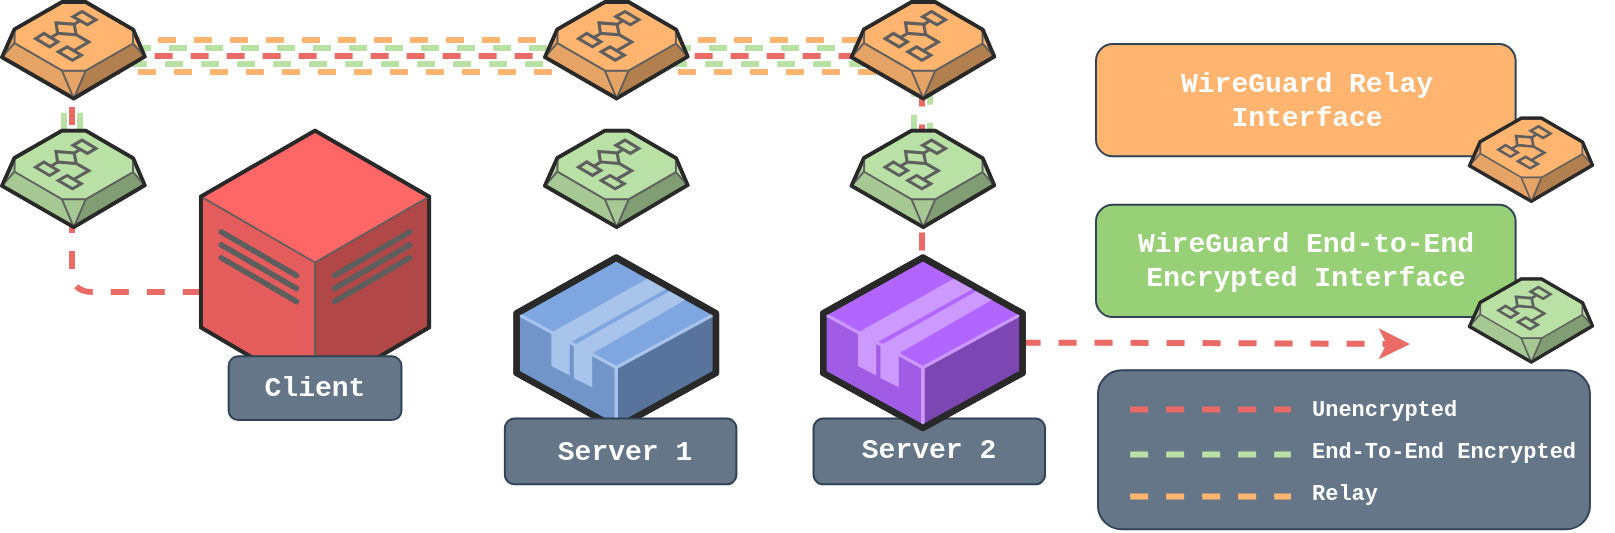 <mxfile version="21.1.2" type="device">
  <diagram id="e3q73qmI6FWCRJhKJi0n" name="Page-1">
    <mxGraphModel dx="1242" dy="854" grid="1" gridSize="10" guides="1" tooltips="1" connect="1" arrows="1" fold="1" page="1" pageScale="1" pageWidth="850" pageHeight="1100" math="0" shadow="0">
      <root>
        <UserObject label="" animation="# show everything&#xa;show VQUGQQ_OnS2NU-rycE4X-38 fade&#xa;show VQUGQQ_OnS2NU-rycE4X-29 fade&#xa;show VQUGQQ_OnS2NU-rycE4X-78 fade&#xa;show VQUGQQ_OnS2NU-rycE4X-23 fade&#xa;show VQUGQQ_OnS2NU-rycE4X-18 fade&#xa;show VQUGQQ_OnS2NU-rycE4X-32 fade&#xa;show VQUGQQ_OnS2NU-rycE4X-6 fade&#xa;show VQUGQQ_OnS2NU-rycE4X-35 fade&#xa;show VQUGQQ_OnS2NU-rycE4X-34 fade&#xa;show VQUGQQ_OnS2NU-rycE4X-36 fade&#xa;show VQUGQQ_OnS2NU-rycE4X-37 fade&#xa;show IBNPmSZJS5FAOytZOC4L-5 fade&#xa;&#xa;show wN3jGvzEee-aj5tuvHeW-2 fade&#xa;show wN3jGvzEee-aj5tuvHeW-1 fade&#xa;show VQUGQQ_OnS2NU-rycE4X-10 fade&#xa;show VQUGQQ_OnS2NU-rycE4X-20 fade&#xa;show VQUGQQ_OnS2NU-rycE4X-39 fade&#xa;show VQUGQQ_OnS2NU-rycE4X-8 fade&#xa;show VQUGQQ_OnS2NU-rycE4X-53 fade&#xa;show wN3jGvzEee-aj5tuvHeW-4 fade&#xa;show wN3jGvzEee-aj5tuvHeW-3 fade&#xa;wait 1000&#xa;&#xa;# Wiretap deployed, show handshake&#xa;show wN3jGvzEee-aj5tuvHeW-5 fade&#xa;show wN3jGvzEee-aj5tuvHeW-6 fade&#xa;show FmDstwN8osCTSLxOBSY--1 fade&#xa;show FmDstwN8osCTSLxOBSY--7 fade&#xa;show FmDstwN8osCTSLxOBSY--10 fade&#xa;show FmDstwN8osCTSLxOBSY--2 fade&#xa;flow wN3jGvzEee-aj5tuvHeW-6 start&#xa;flow FmDstwN8osCTSLxOBSY--1 start&#xa;flow FmDstwN8osCTSLxOBSY--7 start&#xa;flow FmDstwN8osCTSLxOBSY--10 start&#xa;flow FmDstwN8osCTSLxOBSY--2 start&#xa;wait 2000&#xa;show FmDstwN8osCTSLxOBSY--9 fade&#xa;show oPV8zDyL8UI4lHpnsqUg-2 fade&#xa;show oPV8zDyL8UI4lHpnsqUg-3 fade&#xa;show oPV8zDyL8UI4lHpnsqUg-4 fade&#xa;show oPV8zDyL8UI4lHpnsqUg-5 fade&#xa;flow FmDstwN8osCTSLxOBSY--9 start&#xa;flow oPV8zDyL8UI4lHpnsqUg-2 start&#xa;flow oPV8zDyL8UI4lHpnsqUg-3 start&#xa;flow oPV8zDyL8UI4lHpnsqUg-4 start&#xa;wait 2000&#xa;&#xa;# show ping&#xa;show oPV8zDyL8UI4lHpnsqUg-7 fade&#xa;wait 1000&#xa;&#xa;show VQUGQQ_OnS2NU-rycE4X-77 fade&#xa;wait 1000&#xa;&#xa;&#xa;show oPV8zDyL8UI4lHpnsqUg-10 fade&#xa;show oPV8zDyL8UI4lHpnsqUg-12 fade&#xa;wait 1000&#xa;&#xa;show oPV8zDyL8UI4lHpnsqUg-15 fade&#xa;show oPV8zDyL8UI4lHpnsqUg-16 fade&#xa;wait 1000&#xa;&#xa;show oPV8zDyL8UI4lHpnsqUg-8 fade&#xa;wait 5000&#xa;" id="0">
          <mxCell />
        </UserObject>
        <mxCell id="1" parent="0" />
        <mxCell id="UdXJEi5H5I6sasGvbrkG-54" style="edgeStyle=orthogonalEdgeStyle;orthogonalLoop=1;jettySize=auto;html=1;endArrow=none;endFill=0;dashed=1;rounded=1;strokeColor=#B9E0A5;strokeWidth=3;" edge="1" parent="1" source="UdXJEi5H5I6sasGvbrkG-32" target="UdXJEi5H5I6sasGvbrkG-51">
          <mxGeometry relative="1" as="geometry">
            <mxPoint x="218.584" y="434.323" as="sourcePoint" />
            <mxPoint x="842.366" y="434.323" as="targetPoint" />
            <Array as="points">
              <mxPoint x="219" y="401" />
              <mxPoint x="636" y="401" />
            </Array>
          </mxGeometry>
        </mxCell>
        <mxCell id="UdXJEi5H5I6sasGvbrkG-53" style="edgeStyle=orthogonalEdgeStyle;orthogonalLoop=1;jettySize=auto;html=1;endArrow=none;endFill=0;dashed=1;rounded=1;strokeColor=#B9E0A5;strokeWidth=3;" edge="1" parent="1" source="UdXJEi5H5I6sasGvbrkG-32" target="UdXJEi5H5I6sasGvbrkG-51">
          <mxGeometry relative="1" as="geometry">
            <mxPoint x="214" y="434" as="sourcePoint" />
            <mxPoint x="839.151" y="503.453" as="targetPoint" />
            <Array as="points">
              <mxPoint x="211" y="393" />
              <mxPoint x="644" y="393" />
            </Array>
          </mxGeometry>
        </mxCell>
        <mxCell id="VQUGQQ_OnS2NU-rycE4X-8" value="" style="verticalLabelPosition=bottom;html=1;verticalAlign=top;strokeWidth=1;align=center;outlineConnect=0;dashed=0;outlineConnect=0;shape=mxgraph.aws3d.application2;fillColor=#7EA6E0;strokeColor=#A9C4EB;aspect=fixed;" parent="1" vertex="1">
          <mxGeometry x="437.302" y="497.81" width="99.676" height="85.207" as="geometry" />
        </mxCell>
        <mxCell id="UdXJEi5H5I6sasGvbrkG-80" style="edgeStyle=orthogonalEdgeStyle;rounded=0;orthogonalLoop=1;jettySize=auto;html=1;dashed=1;endArrow=classic;endFill=1;strokeColor=#EA6B66;strokeWidth=3;" edge="1" parent="1" source="VQUGQQ_OnS2NU-rycE4X-10">
          <mxGeometry relative="1" as="geometry">
            <mxPoint x="884" y="541" as="targetPoint" />
            <Array as="points">
              <mxPoint x="742.69" y="540.43" />
              <mxPoint x="742.69" y="540.43" />
            </Array>
          </mxGeometry>
        </mxCell>
        <mxCell id="UdXJEi5H5I6sasGvbrkG-34" style="edgeStyle=orthogonalEdgeStyle;rounded=1;orthogonalLoop=1;jettySize=auto;html=1;endArrow=none;endFill=0;dashed=1;strokeColor=#EA6B66;strokeWidth=3;" edge="1" parent="1" source="VQUGQQ_OnS2NU-rycE4X-29" target="VQUGQQ_OnS2NU-rycE4X-10">
          <mxGeometry relative="1" as="geometry">
            <mxPoint x="597.998" y="386.093" as="targetPoint" />
            <Array as="points">
              <mxPoint x="215" y="515" />
              <mxPoint x="215" y="397" />
              <mxPoint x="640" y="397" />
            </Array>
          </mxGeometry>
        </mxCell>
        <mxCell id="VQUGQQ_OnS2NU-rycE4X-29" value="" style="verticalLabelPosition=bottom;html=1;verticalAlign=top;strokeWidth=1;align=center;outlineConnect=0;dashed=0;outlineConnect=0;shape=mxgraph.aws3d.dataCenter;strokeColor=#5E5E5E;aspect=fixed;fillColor=#FF6666;gradientColor=none;" parent="1" vertex="1">
          <mxGeometry x="279.419" y="434.323" width="114.193" height="131.83" as="geometry" />
        </mxCell>
        <mxCell id="dTdVm22ynEOEwNfV1y40-19" value="" style="group" parent="1" vertex="1" connectable="0">
          <mxGeometry x="293.342" y="546.073" width="86.381" height="32.941" as="geometry" />
        </mxCell>
        <mxCell id="dTdVm22ynEOEwNfV1y40-20" value="&lt;br&gt;&lt;div&gt;&lt;i&gt;&lt;/i&gt;&lt;/div&gt;" style="text;html=1;strokeColor=#314354;fillColor=#647687;align=left;verticalAlign=middle;whiteSpace=wrap;rounded=1;fontFamily=Courier New;fontStyle=1;fontColor=#ffffff;" parent="dTdVm22ynEOEwNfV1y40-19" vertex="1">
          <mxGeometry y="1.077" width="86.381" height="31.865" as="geometry" />
        </mxCell>
        <mxCell id="dTdVm22ynEOEwNfV1y40-21" value="&lt;font style=&quot;font-size: 14px;&quot;&gt;Client&lt;/font&gt;" style="text;html=1;align=center;verticalAlign=middle;whiteSpace=wrap;rounded=0;fontFamily=Courier New;fontStyle=1;fontColor=#FFFFFF;" parent="dTdVm22ynEOEwNfV1y40-19" vertex="1">
          <mxGeometry x="13.464" y="6.176" width="59.443" height="21.677" as="geometry" />
        </mxCell>
        <mxCell id="UdXJEi5H5I6sasGvbrkG-14" value="" style="group" vertex="1" connectable="0" parent="1">
          <mxGeometry x="425.003" y="569.368" width="128.615" height="49.05" as="geometry" />
        </mxCell>
        <mxCell id="UdXJEi5H5I6sasGvbrkG-15" value="&lt;br&gt;&lt;div&gt;&lt;i&gt;&lt;/i&gt;&lt;/div&gt;" style="text;html=1;strokeColor=#314354;fillColor=#647687;align=left;verticalAlign=middle;whiteSpace=wrap;rounded=1;fontFamily=Courier New;fontStyle=1;fontColor=#ffffff;" vertex="1" parent="UdXJEi5H5I6sasGvbrkG-14">
          <mxGeometry x="6.431" y="8.858" width="115.753" height="32.941" as="geometry" />
        </mxCell>
        <mxCell id="UdXJEi5H5I6sasGvbrkG-16" value="&lt;font style=&quot;font-size: 14px;&quot;&gt;Server 1&lt;/font&gt;" style="text;html=1;align=center;verticalAlign=middle;whiteSpace=wrap;rounded=0;fontFamily=Courier New;fontStyle=1;fontColor=#FFFFFF;" vertex="1" parent="UdXJEi5H5I6sasGvbrkG-14">
          <mxGeometry x="3.971" y="5.804" width="124.644" height="39.034" as="geometry" />
        </mxCell>
        <mxCell id="UdXJEi5H5I6sasGvbrkG-32" value="" style="verticalLabelPosition=bottom;html=1;verticalAlign=top;strokeWidth=1;align=center;outlineConnect=0;dashed=0;outlineConnect=0;shape=mxgraph.aws3d.decider;fillColor=#B9E0A5;strokeColor=#5E5E5E;aspect=fixed;" vertex="1" parent="1">
          <mxGeometry x="180" y="434.323" width="71.381" height="48.23" as="geometry" />
        </mxCell>
        <mxCell id="UdXJEi5H5I6sasGvbrkG-49" value="" style="verticalLabelPosition=bottom;html=1;verticalAlign=top;strokeWidth=1;align=center;outlineConnect=0;dashed=0;outlineConnect=0;shape=mxgraph.aws3d.decider;fillColor=#B9E0A5;strokeColor=#5E5E5E;aspect=fixed;" vertex="1" parent="1">
          <mxGeometry x="451.45" y="434.307" width="71.381" height="48.23" as="geometry" />
        </mxCell>
        <mxCell id="UdXJEi5H5I6sasGvbrkG-51" value="" style="verticalLabelPosition=bottom;html=1;verticalAlign=top;strokeWidth=1;align=center;outlineConnect=0;dashed=0;outlineConnect=0;shape=mxgraph.aws3d.decider;fillColor=#B9E0A5;strokeColor=#5E5E5E;aspect=fixed;" vertex="1" parent="1">
          <mxGeometry x="604.759" y="434.323" width="71.381" height="48.23" as="geometry" />
        </mxCell>
        <mxCell id="UdXJEi5H5I6sasGvbrkG-56" style="edgeStyle=orthogonalEdgeStyle;orthogonalLoop=1;jettySize=auto;html=1;endArrow=none;endFill=0;dashed=1;rounded=1;strokeColor=#FFB570;strokeWidth=3;" edge="1" parent="1">
          <mxGeometry relative="1" as="geometry">
            <mxPoint x="240" y="389" as="sourcePoint" />
            <mxPoint x="631.76" y="390.916" as="targetPoint" />
            <Array as="points">
              <mxPoint x="632" y="389" />
            </Array>
          </mxGeometry>
        </mxCell>
        <mxCell id="UdXJEi5H5I6sasGvbrkG-57" style="edgeStyle=orthogonalEdgeStyle;orthogonalLoop=1;jettySize=auto;html=1;endArrow=none;endFill=0;dashed=1;rounded=1;strokeColor=#FFB570;strokeWidth=3;" edge="1" parent="1">
          <mxGeometry relative="1" as="geometry">
            <mxPoint x="230" y="405" as="sourcePoint" />
            <mxPoint x="638.19" y="403.777" as="targetPoint" />
            <Array as="points">
              <mxPoint x="638" y="405" />
            </Array>
          </mxGeometry>
        </mxCell>
        <mxCell id="UdXJEi5H5I6sasGvbrkG-33" value="" style="verticalLabelPosition=bottom;html=1;verticalAlign=top;strokeWidth=1;align=center;outlineConnect=0;dashed=0;outlineConnect=0;shape=mxgraph.aws3d.decider;fillColor=#FFB570;strokeColor=#5E5E5E;aspect=fixed;gradientColor=none;" vertex="1" parent="1">
          <mxGeometry x="180" y="370.016" width="71.381" height="48.23" as="geometry" />
        </mxCell>
        <mxCell id="UdXJEi5H5I6sasGvbrkG-48" value="" style="verticalLabelPosition=bottom;html=1;verticalAlign=top;strokeWidth=1;align=center;outlineConnect=0;dashed=0;outlineConnect=0;shape=mxgraph.aws3d.decider;fillColor=#FFB570;strokeColor=#5E5E5E;aspect=fixed;gradientColor=none;" vertex="1" parent="1">
          <mxGeometry x="451.45" y="370" width="71.381" height="48.23" as="geometry" />
        </mxCell>
        <mxCell id="UdXJEi5H5I6sasGvbrkG-52" value="" style="verticalLabelPosition=bottom;html=1;verticalAlign=top;strokeWidth=1;align=center;outlineConnect=0;dashed=0;outlineConnect=0;shape=mxgraph.aws3d.decider;fillColor=#FFB570;strokeColor=#5E5E5E;aspect=fixed;gradientColor=none;" vertex="1" parent="1">
          <mxGeometry x="604.759" y="370.016" width="71.381" height="48.23" as="geometry" />
        </mxCell>
        <mxCell id="UdXJEi5H5I6sasGvbrkG-58" value="&lt;br&gt;&lt;div&gt;&lt;i&gt;&lt;/i&gt;&lt;/div&gt;" style="text;html=1;strokeColor=#314354;fillColor=#647687;align=left;verticalAlign=middle;whiteSpace=wrap;rounded=1;fontFamily=Courier New;fontStyle=1;fontColor=#ffffff;" vertex="1" parent="1">
          <mxGeometry x="727.996" y="554.1" width="245.976" height="79.58" as="geometry" />
        </mxCell>
        <mxCell id="UdXJEi5H5I6sasGvbrkG-62" value="" style="group" vertex="1" connectable="0" parent="1">
          <mxGeometry x="602.821" y="569.368" width="128.615" height="49.05" as="geometry" />
        </mxCell>
        <mxCell id="UdXJEi5H5I6sasGvbrkG-63" value="&lt;br&gt;&lt;div&gt;&lt;i&gt;&lt;/i&gt;&lt;/div&gt;" style="text;html=1;strokeColor=#314354;fillColor=#647687;align=left;verticalAlign=middle;whiteSpace=wrap;rounded=1;fontFamily=Courier New;fontStyle=1;fontColor=#ffffff;" vertex="1" parent="UdXJEi5H5I6sasGvbrkG-62">
          <mxGeometry x="-17.049" y="8.858" width="115.753" height="32.941" as="geometry" />
        </mxCell>
        <mxCell id="UdXJEi5H5I6sasGvbrkG-64" value="&lt;font style=&quot;font-size: 14px;&quot;&gt;Server 2&lt;/font&gt;" style="text;html=1;align=center;verticalAlign=middle;whiteSpace=wrap;rounded=0;fontFamily=Courier New;fontStyle=1;fontColor=#FFFFFF;" vertex="1" parent="UdXJEi5H5I6sasGvbrkG-62">
          <mxGeometry x="-21.499" y="5.004" width="124.644" height="39.034" as="geometry" />
        </mxCell>
        <mxCell id="UdXJEi5H5I6sasGvbrkG-65" value="" style="group" vertex="1" connectable="0" parent="1">
          <mxGeometry x="728.0" y="385.996" width="257.23" height="160.768" as="geometry" />
        </mxCell>
        <mxCell id="UdXJEi5H5I6sasGvbrkG-5" value="&lt;br&gt;&lt;div&gt;&lt;i&gt;&lt;/i&gt;&lt;/div&gt;" style="text;html=1;strokeColor=#314354;fillColor=#97D077;align=left;verticalAlign=middle;whiteSpace=wrap;rounded=1;fontFamily=Courier New;fontStyle=1;fontColor=#ffffff;gradientColor=none;" vertex="1" parent="UdXJEi5H5I6sasGvbrkG-65">
          <mxGeometry x="-1.017" y="85.384" width="209.835" height="56.145" as="geometry" />
        </mxCell>
        <mxCell id="UdXJEi5H5I6sasGvbrkG-6" value="&lt;font style=&quot;font-size: 14px;&quot;&gt;WireGuard End-to-End Encrypted Interface&lt;/font&gt;" style="text;html=1;align=center;verticalAlign=middle;whiteSpace=wrap;rounded=0;fontFamily=Courier New;fontStyle=1;fontColor=#FFFFFF;" vertex="1" parent="UdXJEi5H5I6sasGvbrkG-65">
          <mxGeometry x="-4" y="92.062" width="215.802" height="42.789" as="geometry" />
        </mxCell>
        <mxCell id="UdXJEi5H5I6sasGvbrkG-30" value="" style="verticalLabelPosition=bottom;html=1;verticalAlign=top;strokeWidth=1;align=center;outlineConnect=0;dashed=0;outlineConnect=0;shape=mxgraph.aws3d.decider;fillColor=#B9E0A5;strokeColor=#5E5E5E;aspect=fixed;" vertex="1" parent="UdXJEi5H5I6sasGvbrkG-65">
          <mxGeometry x="185.747" y="122.484" width="61.497" height="41.552" as="geometry" />
        </mxCell>
        <mxCell id="UdXJEi5H5I6sasGvbrkG-11" value="&lt;br&gt;&lt;div&gt;&lt;i&gt;&lt;/i&gt;&lt;/div&gt;" style="text;html=1;strokeColor=#314354;fillColor=#FFB570;align=left;verticalAlign=middle;whiteSpace=wrap;rounded=1;fontFamily=Courier New;fontStyle=1;fontColor=#ffffff;" vertex="1" parent="UdXJEi5H5I6sasGvbrkG-65">
          <mxGeometry x="-1.017" y="5" width="209.835" height="56.145" as="geometry" />
        </mxCell>
        <mxCell id="UdXJEi5H5I6sasGvbrkG-12" value="&lt;font style=&quot;font-size: 14px;&quot;&gt;WireGuard Relay&lt;br&gt;Interface&lt;/font&gt;" style="text;html=1;align=center;verticalAlign=middle;whiteSpace=wrap;rounded=0;fontFamily=Courier New;fontStyle=1;fontColor=#FFFFFF;" vertex="1" parent="UdXJEi5H5I6sasGvbrkG-65">
          <mxGeometry x="28.569" y="10.441" width="150.664" height="45.262" as="geometry" />
        </mxCell>
        <mxCell id="UdXJEi5H5I6sasGvbrkG-31" value="" style="verticalLabelPosition=bottom;html=1;verticalAlign=top;strokeWidth=1;align=center;outlineConnect=0;dashed=0;outlineConnect=0;shape=mxgraph.aws3d.decider;fillColor=#FFB570;strokeColor=#5E5E5E;aspect=fixed;" vertex="1" parent="UdXJEi5H5I6sasGvbrkG-65">
          <mxGeometry x="185.747" y="42.1" width="61.497" height="41.552" as="geometry" />
        </mxCell>
        <mxCell id="UdXJEi5H5I6sasGvbrkG-73" value="&lt;div style=&quot;line-height: 180%; font-size: 11px;&quot;&gt;&lt;font face=&quot;Courier New&quot; color=&quot;#ffffff&quot; style=&quot;font-size: 11px;&quot;&gt;&lt;b style=&quot;&quot;&gt;Unencrypted&lt;/b&gt;&lt;/font&gt;&lt;/div&gt;&lt;div style=&quot;line-height: 180%; font-size: 11px;&quot;&gt;&lt;font style=&quot;font-size: 11px;&quot;&gt;&lt;b style=&quot;color: rgb(255, 255, 255); font-family: &amp;quot;Courier New&amp;quot;; background-color: initial;&quot;&gt;End-To-End Encrypted&lt;/b&gt;&lt;br&gt;&lt;/font&gt;&lt;/div&gt;&lt;div style=&quot;line-height: 180%; font-size: 11px;&quot;&gt;&lt;font face=&quot;Courier New&quot; color=&quot;#ffffff&quot; style=&quot;font-size: 11px;&quot;&gt;&lt;b style=&quot;&quot;&gt;Relay&lt;/b&gt;&lt;/font&gt;&lt;/div&gt;" style="text;whiteSpace=wrap;html=1;fontSize=8;align=left;verticalAlign=middle;horizontal=1;spacingTop=0;" vertex="1" parent="1">
          <mxGeometry x="832.865" y="557.673" width="146.299" height="73.953" as="geometry" />
        </mxCell>
        <mxCell id="UdXJEi5H5I6sasGvbrkG-75" value="" style="endArrow=none;dashed=1;html=1;rounded=0;strokeWidth=3;strokeColor=#EA6B66;" edge="1" parent="1">
          <mxGeometry width="50" height="50" relative="1" as="geometry">
            <mxPoint x="744.073" y="573.794" as="sourcePoint" />
            <mxPoint x="824.457" y="573.794" as="targetPoint" />
          </mxGeometry>
        </mxCell>
        <mxCell id="UdXJEi5H5I6sasGvbrkG-77" value="" style="endArrow=none;dashed=1;html=1;rounded=0;strokeWidth=3;strokeColor=#B9E0A5;" edge="1" parent="1">
          <mxGeometry width="50" height="50" relative="1" as="geometry">
            <mxPoint x="744.073" y="596.301" as="sourcePoint" />
            <mxPoint x="824.457" y="596.301" as="targetPoint" />
          </mxGeometry>
        </mxCell>
        <mxCell id="UdXJEi5H5I6sasGvbrkG-78" value="" style="endArrow=none;dashed=1;html=1;rounded=0;strokeWidth=3;strokeColor=#FFB570;" edge="1" parent="1">
          <mxGeometry width="50" height="50" relative="1" as="geometry">
            <mxPoint x="744.073" y="617.201" as="sourcePoint" />
            <mxPoint x="824.457" y="617.201" as="targetPoint" />
          </mxGeometry>
        </mxCell>
        <mxCell id="VQUGQQ_OnS2NU-rycE4X-10" value="" style="verticalLabelPosition=bottom;html=1;verticalAlign=top;strokeWidth=1;align=center;outlineConnect=0;dashed=0;outlineConnect=0;shape=mxgraph.aws3d.application2;fillColor=#B266FF;strokeColor=#CC99FF;aspect=fixed;" parent="1" vertex="1">
          <mxGeometry x="590.611" y="497.826" width="99.676" height="85.207" as="geometry" />
        </mxCell>
      </root>
    </mxGraphModel>
  </diagram>
</mxfile>
